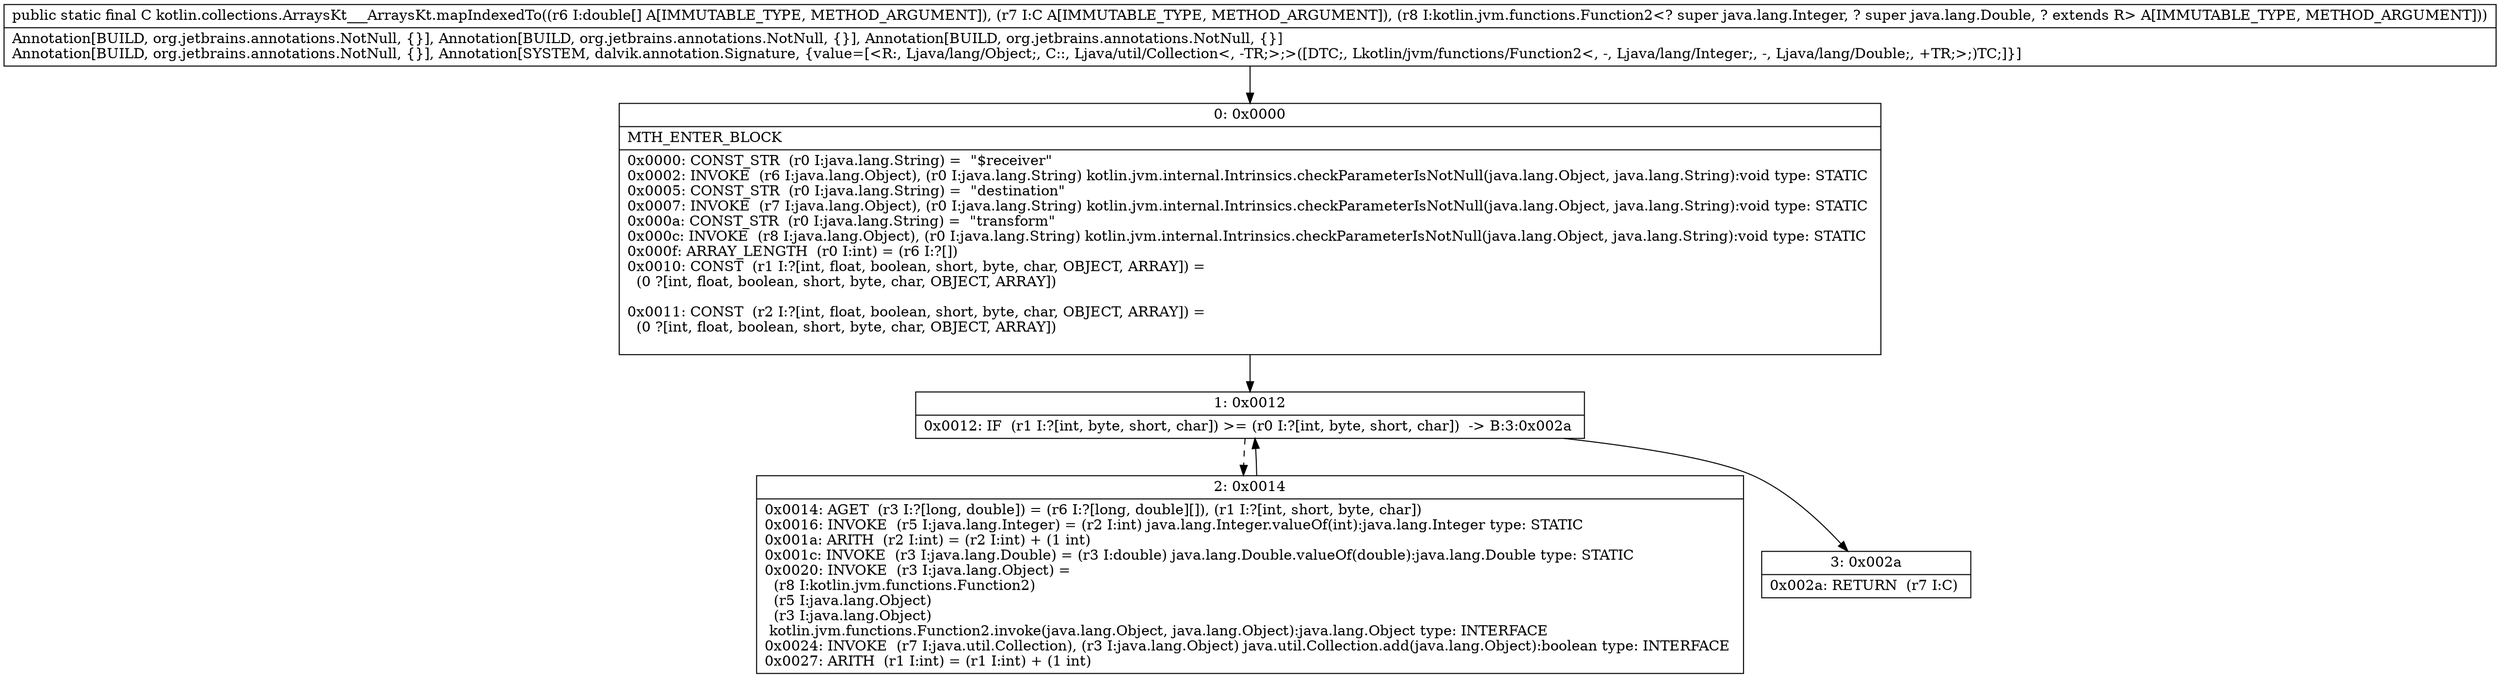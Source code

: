 digraph "CFG forkotlin.collections.ArraysKt___ArraysKt.mapIndexedTo([DLjava\/util\/Collection;Lkotlin\/jvm\/functions\/Function2;)Ljava\/util\/Collection;" {
Node_0 [shape=record,label="{0\:\ 0x0000|MTH_ENTER_BLOCK\l|0x0000: CONST_STR  (r0 I:java.lang.String) =  \"$receiver\" \l0x0002: INVOKE  (r6 I:java.lang.Object), (r0 I:java.lang.String) kotlin.jvm.internal.Intrinsics.checkParameterIsNotNull(java.lang.Object, java.lang.String):void type: STATIC \l0x0005: CONST_STR  (r0 I:java.lang.String) =  \"destination\" \l0x0007: INVOKE  (r7 I:java.lang.Object), (r0 I:java.lang.String) kotlin.jvm.internal.Intrinsics.checkParameterIsNotNull(java.lang.Object, java.lang.String):void type: STATIC \l0x000a: CONST_STR  (r0 I:java.lang.String) =  \"transform\" \l0x000c: INVOKE  (r8 I:java.lang.Object), (r0 I:java.lang.String) kotlin.jvm.internal.Intrinsics.checkParameterIsNotNull(java.lang.Object, java.lang.String):void type: STATIC \l0x000f: ARRAY_LENGTH  (r0 I:int) = (r6 I:?[]) \l0x0010: CONST  (r1 I:?[int, float, boolean, short, byte, char, OBJECT, ARRAY]) = \l  (0 ?[int, float, boolean, short, byte, char, OBJECT, ARRAY])\l \l0x0011: CONST  (r2 I:?[int, float, boolean, short, byte, char, OBJECT, ARRAY]) = \l  (0 ?[int, float, boolean, short, byte, char, OBJECT, ARRAY])\l \l}"];
Node_1 [shape=record,label="{1\:\ 0x0012|0x0012: IF  (r1 I:?[int, byte, short, char]) \>= (r0 I:?[int, byte, short, char])  \-\> B:3:0x002a \l}"];
Node_2 [shape=record,label="{2\:\ 0x0014|0x0014: AGET  (r3 I:?[long, double]) = (r6 I:?[long, double][]), (r1 I:?[int, short, byte, char]) \l0x0016: INVOKE  (r5 I:java.lang.Integer) = (r2 I:int) java.lang.Integer.valueOf(int):java.lang.Integer type: STATIC \l0x001a: ARITH  (r2 I:int) = (r2 I:int) + (1 int) \l0x001c: INVOKE  (r3 I:java.lang.Double) = (r3 I:double) java.lang.Double.valueOf(double):java.lang.Double type: STATIC \l0x0020: INVOKE  (r3 I:java.lang.Object) = \l  (r8 I:kotlin.jvm.functions.Function2)\l  (r5 I:java.lang.Object)\l  (r3 I:java.lang.Object)\l kotlin.jvm.functions.Function2.invoke(java.lang.Object, java.lang.Object):java.lang.Object type: INTERFACE \l0x0024: INVOKE  (r7 I:java.util.Collection), (r3 I:java.lang.Object) java.util.Collection.add(java.lang.Object):boolean type: INTERFACE \l0x0027: ARITH  (r1 I:int) = (r1 I:int) + (1 int) \l}"];
Node_3 [shape=record,label="{3\:\ 0x002a|0x002a: RETURN  (r7 I:C) \l}"];
MethodNode[shape=record,label="{public static final C kotlin.collections.ArraysKt___ArraysKt.mapIndexedTo((r6 I:double[] A[IMMUTABLE_TYPE, METHOD_ARGUMENT]), (r7 I:C A[IMMUTABLE_TYPE, METHOD_ARGUMENT]), (r8 I:kotlin.jvm.functions.Function2\<? super java.lang.Integer, ? super java.lang.Double, ? extends R\> A[IMMUTABLE_TYPE, METHOD_ARGUMENT]))  | Annotation[BUILD, org.jetbrains.annotations.NotNull, \{\}], Annotation[BUILD, org.jetbrains.annotations.NotNull, \{\}], Annotation[BUILD, org.jetbrains.annotations.NotNull, \{\}]\lAnnotation[BUILD, org.jetbrains.annotations.NotNull, \{\}], Annotation[SYSTEM, dalvik.annotation.Signature, \{value=[\<R:, Ljava\/lang\/Object;, C::, Ljava\/util\/Collection\<, \-TR;\>;\>([DTC;, Lkotlin\/jvm\/functions\/Function2\<, \-, Ljava\/lang\/Integer;, \-, Ljava\/lang\/Double;, +TR;\>;)TC;]\}]\l}"];
MethodNode -> Node_0;
Node_0 -> Node_1;
Node_1 -> Node_2[style=dashed];
Node_1 -> Node_3;
Node_2 -> Node_1;
}

